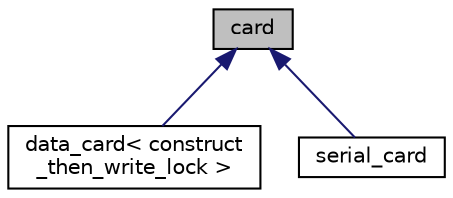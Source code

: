 digraph "card"
{
 // LATEX_PDF_SIZE
  edge [fontname="Helvetica",fontsize="10",labelfontname="Helvetica",labelfontsize="10"];
  node [fontname="Helvetica",fontsize="10",shape=record];
  Node1 [label="card",height=0.2,width=0.4,color="black", fillcolor="grey75", style="filled", fontcolor="black",tooltip="Base class for all cards."];
  Node1 -> Node2 [dir="back",color="midnightblue",fontsize="10",style="solid",fontname="Helvetica"];
  Node2 [label="data_card\< construct\l_then_write_lock \>",height=0.2,width=0.4,color="black", fillcolor="white", style="filled",URL="$classdata__card.html",tooltip="A card that holds a fixed amount of data."];
  Node1 -> Node3 [dir="back",color="midnightblue",fontsize="10",style="solid",fontname="Helvetica"];
  Node3 [label="serial_card",height=0.2,width=0.4,color="black", fillcolor="white", style="filled",URL="$classserial__card.html",tooltip="A card that emulates a 6850 ACIA."];
}
